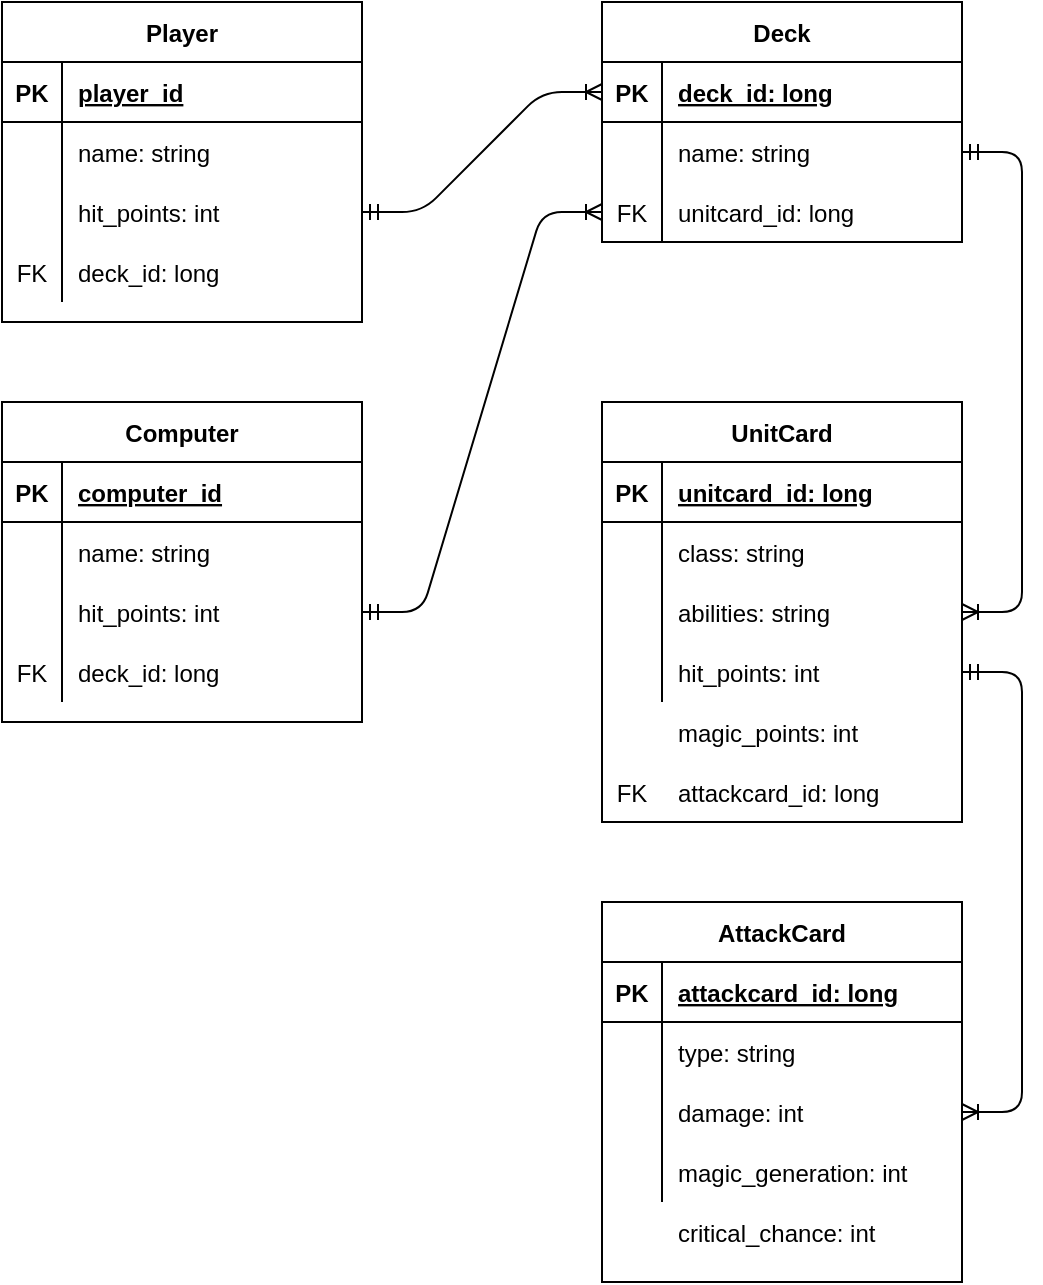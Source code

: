 <mxfile version="13.8.0" type="device"><diagram id="R2lEEEUBdFMjLlhIrx00" name="Page-1"><mxGraphModel dx="1422" dy="791" grid="1" gridSize="10" guides="1" tooltips="1" connect="1" arrows="1" fold="1" page="1" pageScale="1" pageWidth="850" pageHeight="1100" math="0" shadow="0" extFonts="Permanent Marker^https://fonts.googleapis.com/css?family=Permanent+Marker"><root><mxCell id="0"/><mxCell id="1" parent="0"/><mxCell id="p8X4fuUbyKu3qabVPlU8-1" value="Deck" style="shape=table;startSize=30;container=1;collapsible=1;childLayout=tableLayout;fixedRows=1;rowLines=0;fontStyle=1;align=center;resizeLast=1;" vertex="1" parent="1"><mxGeometry x="480" y="120" width="180" height="120" as="geometry"/></mxCell><mxCell id="p8X4fuUbyKu3qabVPlU8-2" value="" style="shape=partialRectangle;collapsible=0;dropTarget=0;pointerEvents=0;fillColor=none;top=0;left=0;bottom=1;right=0;points=[[0,0.5],[1,0.5]];portConstraint=eastwest;" vertex="1" parent="p8X4fuUbyKu3qabVPlU8-1"><mxGeometry y="30" width="180" height="30" as="geometry"/></mxCell><mxCell id="p8X4fuUbyKu3qabVPlU8-3" value="PK" style="shape=partialRectangle;connectable=0;fillColor=none;top=0;left=0;bottom=0;right=0;fontStyle=1;overflow=hidden;" vertex="1" parent="p8X4fuUbyKu3qabVPlU8-2"><mxGeometry width="30" height="30" as="geometry"/></mxCell><mxCell id="p8X4fuUbyKu3qabVPlU8-4" value="deck_id: long" style="shape=partialRectangle;connectable=0;fillColor=none;top=0;left=0;bottom=0;right=0;align=left;spacingLeft=6;fontStyle=5;overflow=hidden;" vertex="1" parent="p8X4fuUbyKu3qabVPlU8-2"><mxGeometry x="30" width="150" height="30" as="geometry"/></mxCell><mxCell id="p8X4fuUbyKu3qabVPlU8-5" value="" style="shape=partialRectangle;collapsible=0;dropTarget=0;pointerEvents=0;fillColor=none;top=0;left=0;bottom=0;right=0;points=[[0,0.5],[1,0.5]];portConstraint=eastwest;" vertex="1" parent="p8X4fuUbyKu3qabVPlU8-1"><mxGeometry y="60" width="180" height="30" as="geometry"/></mxCell><mxCell id="p8X4fuUbyKu3qabVPlU8-6" value="" style="shape=partialRectangle;connectable=0;fillColor=none;top=0;left=0;bottom=0;right=0;editable=1;overflow=hidden;" vertex="1" parent="p8X4fuUbyKu3qabVPlU8-5"><mxGeometry width="30" height="30" as="geometry"/></mxCell><mxCell id="p8X4fuUbyKu3qabVPlU8-7" value="name: string" style="shape=partialRectangle;connectable=0;fillColor=none;top=0;left=0;bottom=0;right=0;align=left;spacingLeft=6;overflow=hidden;" vertex="1" parent="p8X4fuUbyKu3qabVPlU8-5"><mxGeometry x="30" width="150" height="30" as="geometry"/></mxCell><mxCell id="p8X4fuUbyKu3qabVPlU8-8" value="" style="shape=partialRectangle;collapsible=0;dropTarget=0;pointerEvents=0;fillColor=none;top=0;left=0;bottom=0;right=0;points=[[0,0.5],[1,0.5]];portConstraint=eastwest;" vertex="1" parent="p8X4fuUbyKu3qabVPlU8-1"><mxGeometry y="90" width="180" height="30" as="geometry"/></mxCell><mxCell id="p8X4fuUbyKu3qabVPlU8-9" value="FK" style="shape=partialRectangle;connectable=0;fillColor=none;top=0;left=0;bottom=0;right=0;editable=1;overflow=hidden;" vertex="1" parent="p8X4fuUbyKu3qabVPlU8-8"><mxGeometry width="30" height="30" as="geometry"/></mxCell><mxCell id="p8X4fuUbyKu3qabVPlU8-10" value="unitcard_id: long" style="shape=partialRectangle;connectable=0;fillColor=none;top=0;left=0;bottom=0;right=0;align=left;spacingLeft=6;overflow=hidden;" vertex="1" parent="p8X4fuUbyKu3qabVPlU8-8"><mxGeometry x="30" width="150" height="30" as="geometry"/></mxCell><mxCell id="p8X4fuUbyKu3qabVPlU8-43" value="" style="shape=partialRectangle;collapsible=0;dropTarget=0;pointerEvents=0;fillColor=none;top=0;left=0;bottom=0;right=0;points=[[0,0.5],[1,0.5]];portConstraint=eastwest;" vertex="1" parent="1"><mxGeometry x="480" y="470" width="180" height="30" as="geometry"/></mxCell><mxCell id="p8X4fuUbyKu3qabVPlU8-44" value="" style="shape=partialRectangle;connectable=0;fillColor=none;top=0;left=0;bottom=0;right=0;editable=1;overflow=hidden;" vertex="1" parent="p8X4fuUbyKu3qabVPlU8-43"><mxGeometry width="30" height="30" as="geometry"/></mxCell><mxCell id="p8X4fuUbyKu3qabVPlU8-45" value="magic_points: int" style="shape=partialRectangle;connectable=0;fillColor=none;top=0;left=0;bottom=0;right=0;align=left;spacingLeft=6;overflow=hidden;" vertex="1" parent="p8X4fuUbyKu3qabVPlU8-43"><mxGeometry x="30" width="150" height="30" as="geometry"/></mxCell><mxCell id="p8X4fuUbyKu3qabVPlU8-52" value="Player" style="shape=table;startSize=30;container=1;collapsible=1;childLayout=tableLayout;fixedRows=1;rowLines=0;fontStyle=1;align=center;resizeLast=1;" vertex="1" parent="1"><mxGeometry x="180" y="120" width="180" height="160" as="geometry"/></mxCell><mxCell id="p8X4fuUbyKu3qabVPlU8-53" value="" style="shape=partialRectangle;collapsible=0;dropTarget=0;pointerEvents=0;fillColor=none;top=0;left=0;bottom=1;right=0;points=[[0,0.5],[1,0.5]];portConstraint=eastwest;" vertex="1" parent="p8X4fuUbyKu3qabVPlU8-52"><mxGeometry y="30" width="180" height="30" as="geometry"/></mxCell><mxCell id="p8X4fuUbyKu3qabVPlU8-54" value="PK" style="shape=partialRectangle;connectable=0;fillColor=none;top=0;left=0;bottom=0;right=0;fontStyle=1;overflow=hidden;" vertex="1" parent="p8X4fuUbyKu3qabVPlU8-53"><mxGeometry width="30" height="30" as="geometry"/></mxCell><mxCell id="p8X4fuUbyKu3qabVPlU8-55" value="player_id" style="shape=partialRectangle;connectable=0;fillColor=none;top=0;left=0;bottom=0;right=0;align=left;spacingLeft=6;fontStyle=5;overflow=hidden;" vertex="1" parent="p8X4fuUbyKu3qabVPlU8-53"><mxGeometry x="30" width="150" height="30" as="geometry"/></mxCell><mxCell id="p8X4fuUbyKu3qabVPlU8-56" value="" style="shape=partialRectangle;collapsible=0;dropTarget=0;pointerEvents=0;fillColor=none;top=0;left=0;bottom=0;right=0;points=[[0,0.5],[1,0.5]];portConstraint=eastwest;" vertex="1" parent="p8X4fuUbyKu3qabVPlU8-52"><mxGeometry y="60" width="180" height="30" as="geometry"/></mxCell><mxCell id="p8X4fuUbyKu3qabVPlU8-57" value="" style="shape=partialRectangle;connectable=0;fillColor=none;top=0;left=0;bottom=0;right=0;editable=1;overflow=hidden;" vertex="1" parent="p8X4fuUbyKu3qabVPlU8-56"><mxGeometry width="30" height="30" as="geometry"/></mxCell><mxCell id="p8X4fuUbyKu3qabVPlU8-58" value="name: string" style="shape=partialRectangle;connectable=0;fillColor=none;top=0;left=0;bottom=0;right=0;align=left;spacingLeft=6;overflow=hidden;" vertex="1" parent="p8X4fuUbyKu3qabVPlU8-56"><mxGeometry x="30" width="150" height="30" as="geometry"/></mxCell><mxCell id="p8X4fuUbyKu3qabVPlU8-59" value="" style="shape=partialRectangle;collapsible=0;dropTarget=0;pointerEvents=0;fillColor=none;top=0;left=0;bottom=0;right=0;points=[[0,0.5],[1,0.5]];portConstraint=eastwest;" vertex="1" parent="p8X4fuUbyKu3qabVPlU8-52"><mxGeometry y="90" width="180" height="30" as="geometry"/></mxCell><mxCell id="p8X4fuUbyKu3qabVPlU8-60" value="" style="shape=partialRectangle;connectable=0;fillColor=none;top=0;left=0;bottom=0;right=0;editable=1;overflow=hidden;" vertex="1" parent="p8X4fuUbyKu3qabVPlU8-59"><mxGeometry width="30" height="30" as="geometry"/></mxCell><mxCell id="p8X4fuUbyKu3qabVPlU8-61" value="hit_points: int" style="shape=partialRectangle;connectable=0;fillColor=none;top=0;left=0;bottom=0;right=0;align=left;spacingLeft=6;overflow=hidden;" vertex="1" parent="p8X4fuUbyKu3qabVPlU8-59"><mxGeometry x="30" width="150" height="30" as="geometry"/></mxCell><mxCell id="p8X4fuUbyKu3qabVPlU8-62" value="" style="shape=partialRectangle;collapsible=0;dropTarget=0;pointerEvents=0;fillColor=none;top=0;left=0;bottom=0;right=0;points=[[0,0.5],[1,0.5]];portConstraint=eastwest;" vertex="1" parent="p8X4fuUbyKu3qabVPlU8-52"><mxGeometry y="120" width="180" height="30" as="geometry"/></mxCell><mxCell id="p8X4fuUbyKu3qabVPlU8-63" value="FK" style="shape=partialRectangle;connectable=0;fillColor=none;top=0;left=0;bottom=0;right=0;editable=1;overflow=hidden;" vertex="1" parent="p8X4fuUbyKu3qabVPlU8-62"><mxGeometry width="30" height="30" as="geometry"/></mxCell><mxCell id="p8X4fuUbyKu3qabVPlU8-64" value="deck_id: long" style="shape=partialRectangle;connectable=0;fillColor=none;top=0;left=0;bottom=0;right=0;align=left;spacingLeft=6;overflow=hidden;" vertex="1" parent="p8X4fuUbyKu3qabVPlU8-62"><mxGeometry x="30" width="150" height="30" as="geometry"/></mxCell><mxCell id="p8X4fuUbyKu3qabVPlU8-65" value="" style="shape=partialRectangle;collapsible=0;dropTarget=0;pointerEvents=0;fillColor=none;top=0;left=0;bottom=0;right=0;points=[[0,0.5],[1,0.5]];portConstraint=eastwest;" vertex="1" parent="1"><mxGeometry x="480" y="720" width="180" height="30" as="geometry"/></mxCell><mxCell id="p8X4fuUbyKu3qabVPlU8-66" value="" style="shape=partialRectangle;connectable=0;fillColor=none;top=0;left=0;bottom=0;right=0;editable=1;overflow=hidden;" vertex="1" parent="p8X4fuUbyKu3qabVPlU8-65"><mxGeometry width="30" height="30" as="geometry"/></mxCell><mxCell id="p8X4fuUbyKu3qabVPlU8-67" value="critical_chance: int" style="shape=partialRectangle;connectable=0;fillColor=none;top=0;left=0;bottom=0;right=0;align=left;spacingLeft=6;overflow=hidden;" vertex="1" parent="p8X4fuUbyKu3qabVPlU8-65"><mxGeometry x="30" width="150" height="30" as="geometry"/></mxCell><mxCell id="p8X4fuUbyKu3qabVPlU8-68" value="" style="edgeStyle=entityRelationEdgeStyle;fontSize=12;html=1;endArrow=ERoneToMany;startArrow=ERmandOne;" edge="1" parent="1" source="p8X4fuUbyKu3qabVPlU8-5" target="p8X4fuUbyKu3qabVPlU8-36"><mxGeometry width="100" height="100" relative="1" as="geometry"><mxPoint x="660" y="255" as="sourcePoint"/><mxPoint x="740" y="290" as="targetPoint"/></mxGeometry></mxCell><mxCell id="p8X4fuUbyKu3qabVPlU8-70" value="" style="edgeStyle=entityRelationEdgeStyle;fontSize=12;html=1;endArrow=ERoneToMany;startArrow=ERmandOne;" edge="1" parent="1" source="p8X4fuUbyKu3qabVPlU8-39" target="p8X4fuUbyKu3qabVPlU8-21"><mxGeometry width="100" height="100" relative="1" as="geometry"><mxPoint x="700" y="460" as="sourcePoint"/><mxPoint x="800" y="110" as="targetPoint"/></mxGeometry></mxCell><mxCell id="p8X4fuUbyKu3qabVPlU8-71" value="Computer" style="shape=table;startSize=30;container=1;collapsible=1;childLayout=tableLayout;fixedRows=1;rowLines=0;fontStyle=1;align=center;resizeLast=1;" vertex="1" parent="1"><mxGeometry x="180" y="320" width="180" height="160" as="geometry"/></mxCell><mxCell id="p8X4fuUbyKu3qabVPlU8-72" value="" style="shape=partialRectangle;collapsible=0;dropTarget=0;pointerEvents=0;fillColor=none;top=0;left=0;bottom=1;right=0;points=[[0,0.5],[1,0.5]];portConstraint=eastwest;" vertex="1" parent="p8X4fuUbyKu3qabVPlU8-71"><mxGeometry y="30" width="180" height="30" as="geometry"/></mxCell><mxCell id="p8X4fuUbyKu3qabVPlU8-73" value="PK" style="shape=partialRectangle;connectable=0;fillColor=none;top=0;left=0;bottom=0;right=0;fontStyle=1;overflow=hidden;" vertex="1" parent="p8X4fuUbyKu3qabVPlU8-72"><mxGeometry width="30" height="30" as="geometry"/></mxCell><mxCell id="p8X4fuUbyKu3qabVPlU8-74" value="computer_id" style="shape=partialRectangle;connectable=0;fillColor=none;top=0;left=0;bottom=0;right=0;align=left;spacingLeft=6;fontStyle=5;overflow=hidden;" vertex="1" parent="p8X4fuUbyKu3qabVPlU8-72"><mxGeometry x="30" width="150" height="30" as="geometry"/></mxCell><mxCell id="p8X4fuUbyKu3qabVPlU8-75" value="" style="shape=partialRectangle;collapsible=0;dropTarget=0;pointerEvents=0;fillColor=none;top=0;left=0;bottom=0;right=0;points=[[0,0.5],[1,0.5]];portConstraint=eastwest;" vertex="1" parent="p8X4fuUbyKu3qabVPlU8-71"><mxGeometry y="60" width="180" height="30" as="geometry"/></mxCell><mxCell id="p8X4fuUbyKu3qabVPlU8-76" value="" style="shape=partialRectangle;connectable=0;fillColor=none;top=0;left=0;bottom=0;right=0;editable=1;overflow=hidden;" vertex="1" parent="p8X4fuUbyKu3qabVPlU8-75"><mxGeometry width="30" height="30" as="geometry"/></mxCell><mxCell id="p8X4fuUbyKu3qabVPlU8-77" value="name: string" style="shape=partialRectangle;connectable=0;fillColor=none;top=0;left=0;bottom=0;right=0;align=left;spacingLeft=6;overflow=hidden;" vertex="1" parent="p8X4fuUbyKu3qabVPlU8-75"><mxGeometry x="30" width="150" height="30" as="geometry"/></mxCell><mxCell id="p8X4fuUbyKu3qabVPlU8-78" value="" style="shape=partialRectangle;collapsible=0;dropTarget=0;pointerEvents=0;fillColor=none;top=0;left=0;bottom=0;right=0;points=[[0,0.5],[1,0.5]];portConstraint=eastwest;" vertex="1" parent="p8X4fuUbyKu3qabVPlU8-71"><mxGeometry y="90" width="180" height="30" as="geometry"/></mxCell><mxCell id="p8X4fuUbyKu3qabVPlU8-79" value="" style="shape=partialRectangle;connectable=0;fillColor=none;top=0;left=0;bottom=0;right=0;editable=1;overflow=hidden;" vertex="1" parent="p8X4fuUbyKu3qabVPlU8-78"><mxGeometry width="30" height="30" as="geometry"/></mxCell><mxCell id="p8X4fuUbyKu3qabVPlU8-80" value="hit_points: int" style="shape=partialRectangle;connectable=0;fillColor=none;top=0;left=0;bottom=0;right=0;align=left;spacingLeft=6;overflow=hidden;" vertex="1" parent="p8X4fuUbyKu3qabVPlU8-78"><mxGeometry x="30" width="150" height="30" as="geometry"/></mxCell><mxCell id="p8X4fuUbyKu3qabVPlU8-81" value="" style="shape=partialRectangle;collapsible=0;dropTarget=0;pointerEvents=0;fillColor=none;top=0;left=0;bottom=0;right=0;points=[[0,0.5],[1,0.5]];portConstraint=eastwest;" vertex="1" parent="p8X4fuUbyKu3qabVPlU8-71"><mxGeometry y="120" width="180" height="30" as="geometry"/></mxCell><mxCell id="p8X4fuUbyKu3qabVPlU8-82" value="FK" style="shape=partialRectangle;connectable=0;fillColor=none;top=0;left=0;bottom=0;right=0;editable=1;overflow=hidden;" vertex="1" parent="p8X4fuUbyKu3qabVPlU8-81"><mxGeometry width="30" height="30" as="geometry"/></mxCell><mxCell id="p8X4fuUbyKu3qabVPlU8-83" value="deck_id: long" style="shape=partialRectangle;connectable=0;fillColor=none;top=0;left=0;bottom=0;right=0;align=left;spacingLeft=6;overflow=hidden;" vertex="1" parent="p8X4fuUbyKu3qabVPlU8-81"><mxGeometry x="30" width="150" height="30" as="geometry"/></mxCell><mxCell id="p8X4fuUbyKu3qabVPlU8-84" value="" style="edgeStyle=entityRelationEdgeStyle;fontSize=12;html=1;endArrow=ERoneToMany;startArrow=ERmandOne;" edge="1" parent="1" source="p8X4fuUbyKu3qabVPlU8-59" target="p8X4fuUbyKu3qabVPlU8-2"><mxGeometry width="100" height="100" relative="1" as="geometry"><mxPoint x="380" y="230" as="sourcePoint"/><mxPoint x="480" y="130" as="targetPoint"/></mxGeometry></mxCell><mxCell id="p8X4fuUbyKu3qabVPlU8-85" value="" style="edgeStyle=entityRelationEdgeStyle;fontSize=12;html=1;endArrow=ERoneToMany;startArrow=ERmandOne;entryX=0;entryY=0.5;entryDx=0;entryDy=0;" edge="1" parent="1" source="p8X4fuUbyKu3qabVPlU8-78" target="p8X4fuUbyKu3qabVPlU8-8"><mxGeometry width="100" height="100" relative="1" as="geometry"><mxPoint x="440" y="480" as="sourcePoint"/><mxPoint x="540" y="380" as="targetPoint"/></mxGeometry></mxCell><mxCell id="p8X4fuUbyKu3qabVPlU8-86" value="" style="shape=partialRectangle;collapsible=0;dropTarget=0;pointerEvents=0;fillColor=none;top=0;left=0;bottom=0;right=0;points=[[0,0.5],[1,0.5]];portConstraint=eastwest;" vertex="1" parent="1"><mxGeometry x="480" y="500" width="180" height="30" as="geometry"/></mxCell><mxCell id="p8X4fuUbyKu3qabVPlU8-87" value="FK" style="shape=partialRectangle;connectable=0;fillColor=none;top=0;left=0;bottom=0;right=0;editable=1;overflow=hidden;" vertex="1" parent="p8X4fuUbyKu3qabVPlU8-86"><mxGeometry width="30" height="30" as="geometry"/></mxCell><mxCell id="p8X4fuUbyKu3qabVPlU8-88" value="attackcard_id: long" style="shape=partialRectangle;connectable=0;fillColor=none;top=0;left=0;bottom=0;right=0;align=left;spacingLeft=6;overflow=hidden;" vertex="1" parent="p8X4fuUbyKu3qabVPlU8-86"><mxGeometry x="30" width="150" height="30" as="geometry"/></mxCell><mxCell id="p8X4fuUbyKu3qabVPlU8-29" value="UnitCard" style="shape=table;startSize=30;container=1;collapsible=1;childLayout=tableLayout;fixedRows=1;rowLines=0;fontStyle=1;align=center;resizeLast=1;" vertex="1" parent="1"><mxGeometry x="480" y="320" width="180" height="210" as="geometry"/></mxCell><mxCell id="p8X4fuUbyKu3qabVPlU8-30" value="" style="shape=partialRectangle;collapsible=0;dropTarget=0;pointerEvents=0;fillColor=none;top=0;left=0;bottom=1;right=0;points=[[0,0.5],[1,0.5]];portConstraint=eastwest;" vertex="1" parent="p8X4fuUbyKu3qabVPlU8-29"><mxGeometry y="30" width="180" height="30" as="geometry"/></mxCell><mxCell id="p8X4fuUbyKu3qabVPlU8-31" value="PK" style="shape=partialRectangle;connectable=0;fillColor=none;top=0;left=0;bottom=0;right=0;fontStyle=1;overflow=hidden;" vertex="1" parent="p8X4fuUbyKu3qabVPlU8-30"><mxGeometry width="30" height="30" as="geometry"/></mxCell><mxCell id="p8X4fuUbyKu3qabVPlU8-32" value="unitcard_id: long" style="shape=partialRectangle;connectable=0;fillColor=none;top=0;left=0;bottom=0;right=0;align=left;spacingLeft=6;fontStyle=5;overflow=hidden;" vertex="1" parent="p8X4fuUbyKu3qabVPlU8-30"><mxGeometry x="30" width="150" height="30" as="geometry"/></mxCell><mxCell id="p8X4fuUbyKu3qabVPlU8-33" value="" style="shape=partialRectangle;collapsible=0;dropTarget=0;pointerEvents=0;fillColor=none;top=0;left=0;bottom=0;right=0;points=[[0,0.5],[1,0.5]];portConstraint=eastwest;" vertex="1" parent="p8X4fuUbyKu3qabVPlU8-29"><mxGeometry y="60" width="180" height="30" as="geometry"/></mxCell><mxCell id="p8X4fuUbyKu3qabVPlU8-34" value="" style="shape=partialRectangle;connectable=0;fillColor=none;top=0;left=0;bottom=0;right=0;editable=1;overflow=hidden;" vertex="1" parent="p8X4fuUbyKu3qabVPlU8-33"><mxGeometry width="30" height="30" as="geometry"/></mxCell><mxCell id="p8X4fuUbyKu3qabVPlU8-35" value="class: string" style="shape=partialRectangle;connectable=0;fillColor=none;top=0;left=0;bottom=0;right=0;align=left;spacingLeft=6;overflow=hidden;" vertex="1" parent="p8X4fuUbyKu3qabVPlU8-33"><mxGeometry x="30" width="150" height="30" as="geometry"/></mxCell><mxCell id="p8X4fuUbyKu3qabVPlU8-36" value="" style="shape=partialRectangle;collapsible=0;dropTarget=0;pointerEvents=0;fillColor=none;top=0;left=0;bottom=0;right=0;points=[[0,0.5],[1,0.5]];portConstraint=eastwest;" vertex="1" parent="p8X4fuUbyKu3qabVPlU8-29"><mxGeometry y="90" width="180" height="30" as="geometry"/></mxCell><mxCell id="p8X4fuUbyKu3qabVPlU8-37" value="" style="shape=partialRectangle;connectable=0;fillColor=none;top=0;left=0;bottom=0;right=0;editable=1;overflow=hidden;" vertex="1" parent="p8X4fuUbyKu3qabVPlU8-36"><mxGeometry width="30" height="30" as="geometry"/></mxCell><mxCell id="p8X4fuUbyKu3qabVPlU8-38" value="abilities: string" style="shape=partialRectangle;connectable=0;fillColor=none;top=0;left=0;bottom=0;right=0;align=left;spacingLeft=6;overflow=hidden;" vertex="1" parent="p8X4fuUbyKu3qabVPlU8-36"><mxGeometry x="30" width="150" height="30" as="geometry"/></mxCell><mxCell id="p8X4fuUbyKu3qabVPlU8-39" value="" style="shape=partialRectangle;collapsible=0;dropTarget=0;pointerEvents=0;fillColor=none;top=0;left=0;bottom=0;right=0;points=[[0,0.5],[1,0.5]];portConstraint=eastwest;" vertex="1" parent="p8X4fuUbyKu3qabVPlU8-29"><mxGeometry y="120" width="180" height="30" as="geometry"/></mxCell><mxCell id="p8X4fuUbyKu3qabVPlU8-40" value="" style="shape=partialRectangle;connectable=0;fillColor=none;top=0;left=0;bottom=0;right=0;editable=1;overflow=hidden;" vertex="1" parent="p8X4fuUbyKu3qabVPlU8-39"><mxGeometry width="30" height="30" as="geometry"/></mxCell><mxCell id="p8X4fuUbyKu3qabVPlU8-41" value="hit_points: int" style="shape=partialRectangle;connectable=0;fillColor=none;top=0;left=0;bottom=0;right=0;align=left;spacingLeft=6;overflow=hidden;" vertex="1" parent="p8X4fuUbyKu3qabVPlU8-39"><mxGeometry x="30" width="150" height="30" as="geometry"/></mxCell><mxCell id="p8X4fuUbyKu3qabVPlU8-14" value="AttackCard" style="shape=table;startSize=30;container=1;collapsible=1;childLayout=tableLayout;fixedRows=1;rowLines=0;fontStyle=1;align=center;resizeLast=1;" vertex="1" parent="1"><mxGeometry x="480" y="570" width="180" height="190" as="geometry"/></mxCell><mxCell id="p8X4fuUbyKu3qabVPlU8-15" value="" style="shape=partialRectangle;collapsible=0;dropTarget=0;pointerEvents=0;fillColor=none;top=0;left=0;bottom=1;right=0;points=[[0,0.5],[1,0.5]];portConstraint=eastwest;" vertex="1" parent="p8X4fuUbyKu3qabVPlU8-14"><mxGeometry y="30" width="180" height="30" as="geometry"/></mxCell><mxCell id="p8X4fuUbyKu3qabVPlU8-16" value="PK" style="shape=partialRectangle;connectable=0;fillColor=none;top=0;left=0;bottom=0;right=0;fontStyle=1;overflow=hidden;" vertex="1" parent="p8X4fuUbyKu3qabVPlU8-15"><mxGeometry width="30" height="30" as="geometry"/></mxCell><mxCell id="p8X4fuUbyKu3qabVPlU8-17" value="attackcard_id: long" style="shape=partialRectangle;connectable=0;fillColor=none;top=0;left=0;bottom=0;right=0;align=left;spacingLeft=6;fontStyle=5;overflow=hidden;" vertex="1" parent="p8X4fuUbyKu3qabVPlU8-15"><mxGeometry x="30" width="150" height="30" as="geometry"/></mxCell><mxCell id="p8X4fuUbyKu3qabVPlU8-18" value="" style="shape=partialRectangle;collapsible=0;dropTarget=0;pointerEvents=0;fillColor=none;top=0;left=0;bottom=0;right=0;points=[[0,0.5],[1,0.5]];portConstraint=eastwest;" vertex="1" parent="p8X4fuUbyKu3qabVPlU8-14"><mxGeometry y="60" width="180" height="30" as="geometry"/></mxCell><mxCell id="p8X4fuUbyKu3qabVPlU8-19" value="" style="shape=partialRectangle;connectable=0;fillColor=none;top=0;left=0;bottom=0;right=0;editable=1;overflow=hidden;" vertex="1" parent="p8X4fuUbyKu3qabVPlU8-18"><mxGeometry width="30" height="30" as="geometry"/></mxCell><mxCell id="p8X4fuUbyKu3qabVPlU8-20" value="type: string" style="shape=partialRectangle;connectable=0;fillColor=none;top=0;left=0;bottom=0;right=0;align=left;spacingLeft=6;overflow=hidden;" vertex="1" parent="p8X4fuUbyKu3qabVPlU8-18"><mxGeometry x="30" width="150" height="30" as="geometry"/></mxCell><mxCell id="p8X4fuUbyKu3qabVPlU8-21" value="" style="shape=partialRectangle;collapsible=0;dropTarget=0;pointerEvents=0;fillColor=none;top=0;left=0;bottom=0;right=0;points=[[0,0.5],[1,0.5]];portConstraint=eastwest;" vertex="1" parent="p8X4fuUbyKu3qabVPlU8-14"><mxGeometry y="90" width="180" height="30" as="geometry"/></mxCell><mxCell id="p8X4fuUbyKu3qabVPlU8-22" value="" style="shape=partialRectangle;connectable=0;fillColor=none;top=0;left=0;bottom=0;right=0;editable=1;overflow=hidden;" vertex="1" parent="p8X4fuUbyKu3qabVPlU8-21"><mxGeometry width="30" height="30" as="geometry"/></mxCell><mxCell id="p8X4fuUbyKu3qabVPlU8-23" value="damage: int" style="shape=partialRectangle;connectable=0;fillColor=none;top=0;left=0;bottom=0;right=0;align=left;spacingLeft=6;overflow=hidden;" vertex="1" parent="p8X4fuUbyKu3qabVPlU8-21"><mxGeometry x="30" width="150" height="30" as="geometry"/></mxCell><mxCell id="p8X4fuUbyKu3qabVPlU8-24" value="" style="shape=partialRectangle;collapsible=0;dropTarget=0;pointerEvents=0;fillColor=none;top=0;left=0;bottom=0;right=0;points=[[0,0.5],[1,0.5]];portConstraint=eastwest;" vertex="1" parent="p8X4fuUbyKu3qabVPlU8-14"><mxGeometry y="120" width="180" height="30" as="geometry"/></mxCell><mxCell id="p8X4fuUbyKu3qabVPlU8-25" value="" style="shape=partialRectangle;connectable=0;fillColor=none;top=0;left=0;bottom=0;right=0;editable=1;overflow=hidden;" vertex="1" parent="p8X4fuUbyKu3qabVPlU8-24"><mxGeometry width="30" height="30" as="geometry"/></mxCell><mxCell id="p8X4fuUbyKu3qabVPlU8-26" value="magic_generation: int" style="shape=partialRectangle;connectable=0;fillColor=none;top=0;left=0;bottom=0;right=0;align=left;spacingLeft=6;overflow=hidden;" vertex="1" parent="p8X4fuUbyKu3qabVPlU8-24"><mxGeometry x="30" width="150" height="30" as="geometry"/></mxCell></root></mxGraphModel></diagram></mxfile>